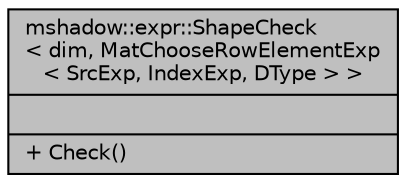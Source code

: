 digraph "mshadow::expr::ShapeCheck&lt; dim, MatChooseRowElementExp&lt; SrcExp, IndexExp, DType &gt; &gt;"
{
 // LATEX_PDF_SIZE
  edge [fontname="Helvetica",fontsize="10",labelfontname="Helvetica",labelfontsize="10"];
  node [fontname="Helvetica",fontsize="10",shape=record];
  Node1 [label="{mshadow::expr::ShapeCheck\l\< dim, MatChooseRowElementExp\l\< SrcExp, IndexExp, DType \> \>\n||+ Check()\l}",height=0.2,width=0.4,color="black", fillcolor="grey75", style="filled", fontcolor="black",tooltip=" "];
}
